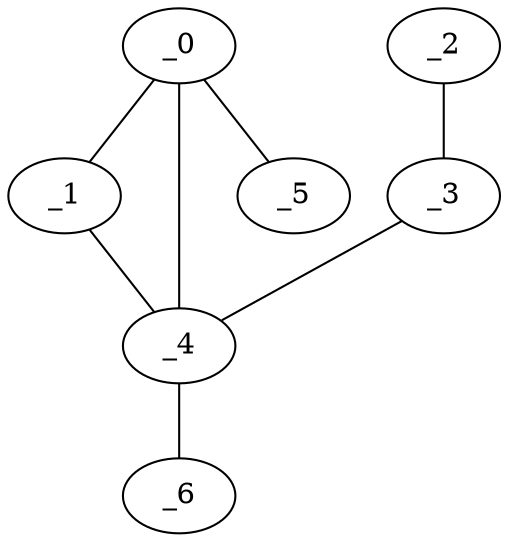 graph FP1_0075 {
	_0	 [x="0.74",
		y="2.78"];
	_1	 [x="0.985788",
		y="1.00928"];
	_0 -- _1;
	_4	 [x="2.1",
		y="2.78"];
	_0 -- _4;
	_5	 [x="1.96772",
		y="0.34762"];
	_0 -- _5;
	_1 -- _4;
	_2	 [x="0.498407",
		y="2.3425"];
	_3	 [x="1.47709",
		y="1.66701"];
	_2 -- _3;
	_3 -- _4;
	_6	 [x="0.760913",
		y="0.28891"];
	_4 -- _6;
}

